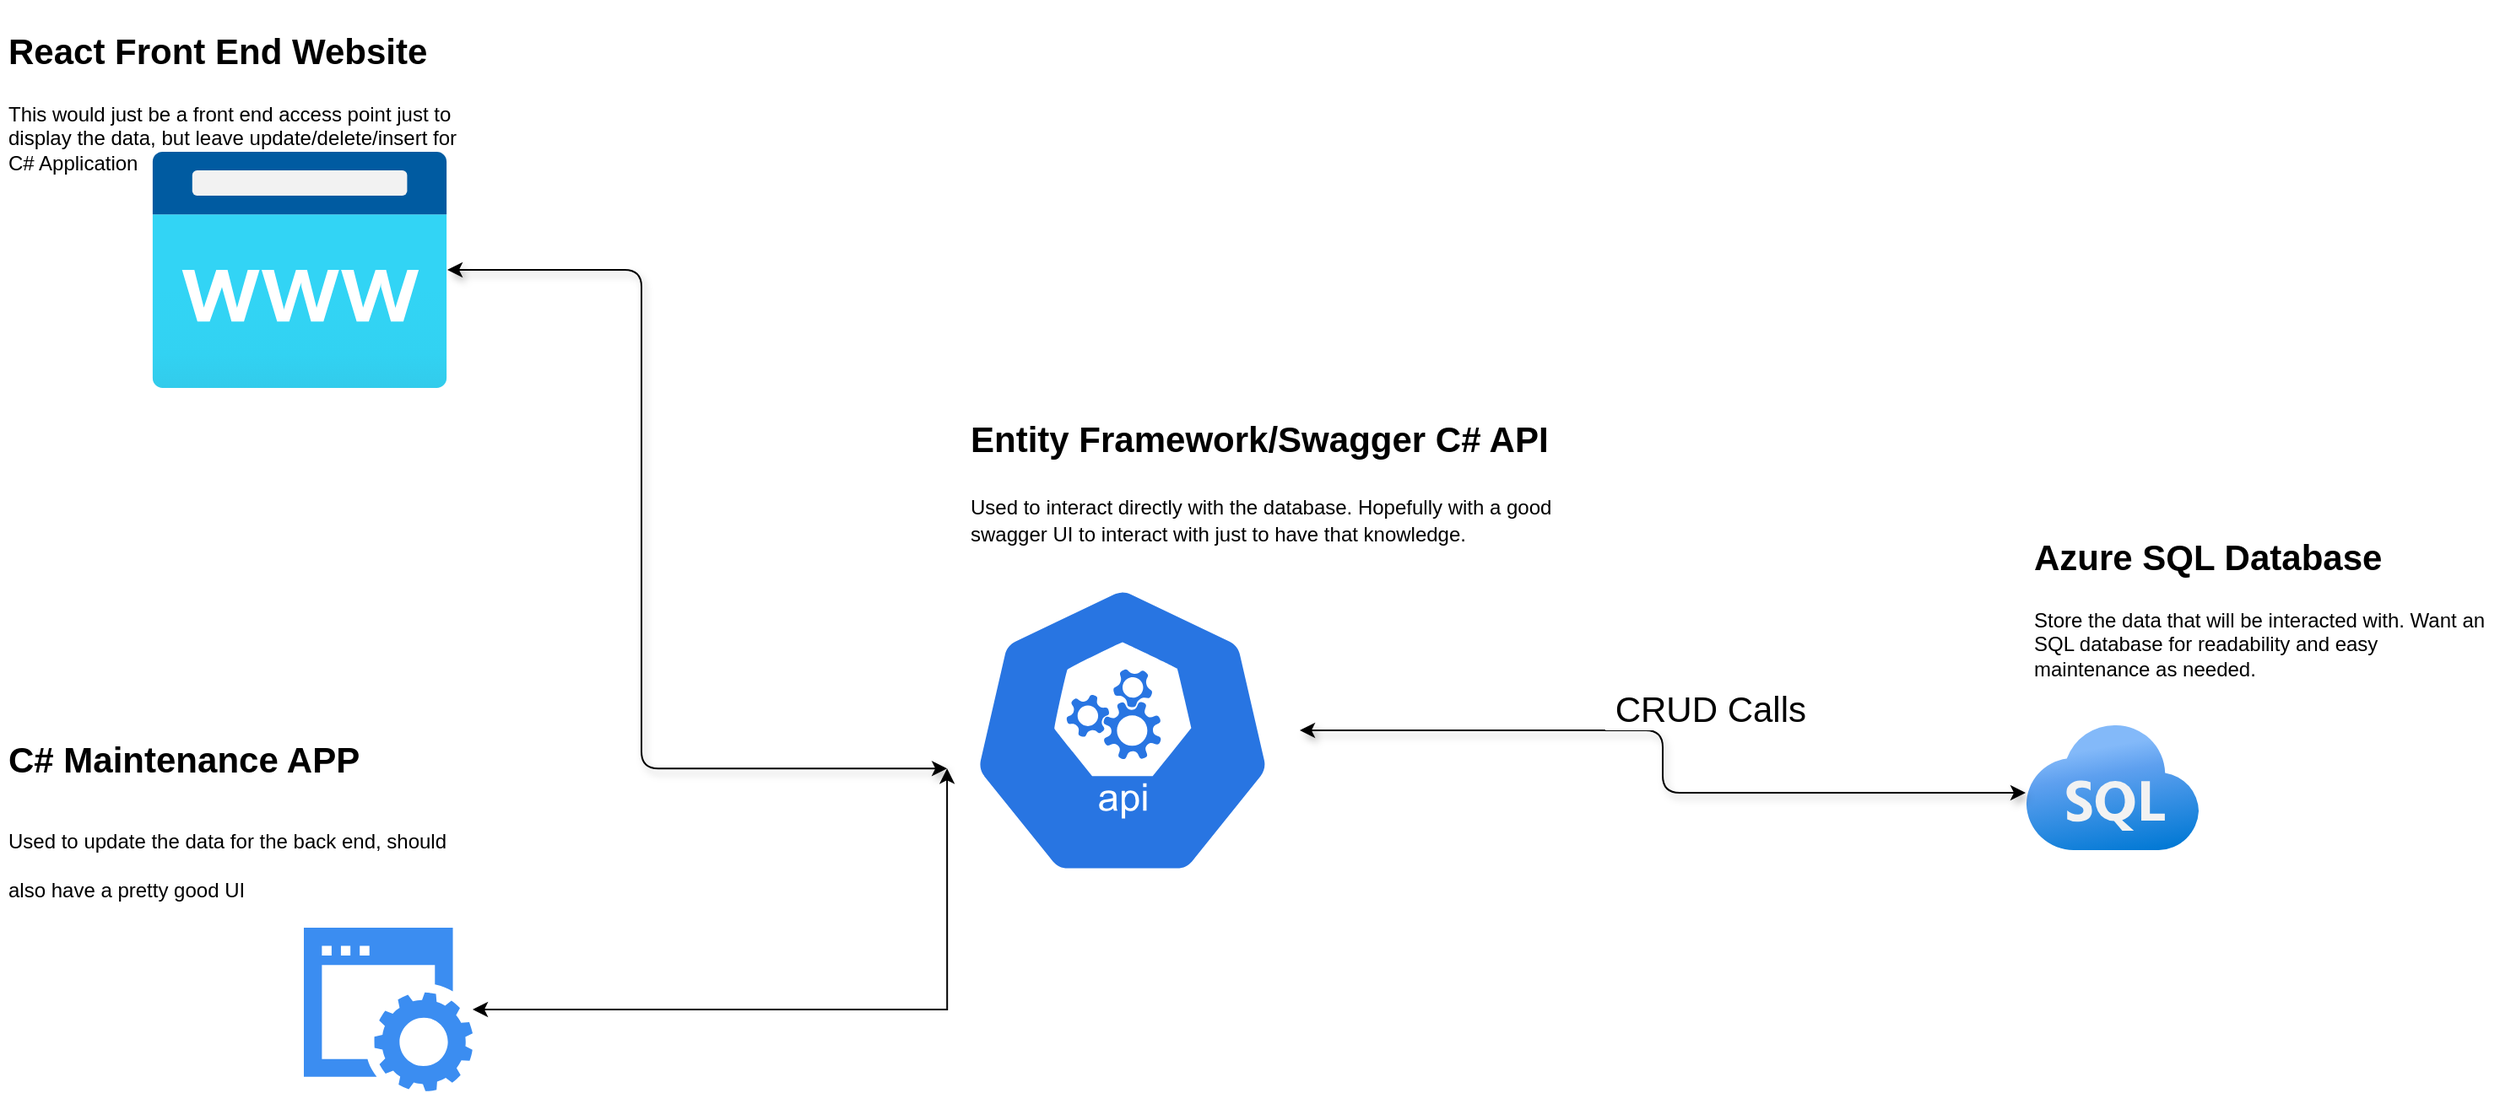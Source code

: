 <mxfile compressed="true">
    <diagram name="Overall Design" id="P6o2AylapWrktUBH8-Cs">
        <mxGraphModel dx="1980" dy="792" grid="1" gridSize="10" guides="1" tooltips="1" connect="1" arrows="1" fold="1" page="1" pageScale="1" pageWidth="850" pageHeight="1100" math="0" shadow="0">
            <root>
                <mxCell id="0"/>
                <mxCell id="1" parent="0"/>
                <mxCell id="zg9DQOE80Z0EGd7Dg1Hg-2" value="&lt;h1&gt;&lt;font style=&quot;font-size: 21px;&quot;&gt;React Front End Website&lt;/font&gt;&lt;/h1&gt;&lt;p&gt;This would just be a front end access point just to display the data, but leave update/delete/insert for C# Application&lt;/p&gt;" style="text;html=1;strokeColor=none;fillColor=none;spacing=5;spacingTop=-20;whiteSpace=wrap;overflow=hidden;rounded=0;" parent="1" vertex="1">
                    <mxGeometry x="-840" y="40" width="280" height="120" as="geometry"/>
                </mxCell>
                <mxCell id="zg9DQOE80Z0EGd7Dg1Hg-4" value="&lt;h1&gt;&lt;font style=&quot;font-size: 21px;&quot;&gt;Azure SQL Database&lt;/font&gt;&lt;/h1&gt;&lt;p&gt;Store the data that will be interacted with. Want an SQL database for readability and easy maintenance as needed.&amp;nbsp;&lt;/p&gt;" style="text;html=1;strokeColor=none;fillColor=none;spacing=5;spacingTop=-20;whiteSpace=wrap;overflow=hidden;rounded=0;" parent="1" vertex="1">
                    <mxGeometry x="360" y="340" width="280" height="120" as="geometry"/>
                </mxCell>
                <mxCell id="zg9DQOE80Z0EGd7Dg1Hg-5" value="" style="aspect=fixed;html=1;points=[];align=center;image;fontSize=12;image=img/lib/azure2/databases/Azure_SQL.svg;" parent="1" vertex="1">
                    <mxGeometry x="360" y="460" width="102.96" height="74" as="geometry"/>
                </mxCell>
                <mxCell id="zg9DQOE80Z0EGd7Dg1Hg-11" style="edgeStyle=orthogonalEdgeStyle;orthogonalLoop=1;jettySize=auto;html=1;entryX=0.005;entryY=0.63;entryDx=0;entryDy=0;fontSize=21;entryPerimeter=0;rounded=1;shadow=1;startArrow=classic;startFill=1;" parent="1" source="zg9DQOE80Z0EGd7Dg1Hg-6" target="zg9DQOE80Z0EGd7Dg1Hg-10" edge="1">
                    <mxGeometry relative="1" as="geometry">
                        <Array as="points">
                            <mxPoint x="-460" y="190"/>
                            <mxPoint x="-460" y="486"/>
                        </Array>
                    </mxGeometry>
                </mxCell>
                <mxCell id="zg9DQOE80Z0EGd7Dg1Hg-6" value="" style="aspect=fixed;html=1;points=[];align=center;image;fontSize=12;image=img/lib/azure2/app_services/App_Service_Domains.svg;" parent="1" vertex="1">
                    <mxGeometry x="-750" y="120" width="175" height="140" as="geometry"/>
                </mxCell>
                <mxCell id="zg9DQOE80Z0EGd7Dg1Hg-12" style="edgeStyle=orthogonalEdgeStyle;rounded=0;orthogonalLoop=1;jettySize=auto;html=1;entryX=0.005;entryY=0.63;entryDx=0;entryDy=0;entryPerimeter=0;fontSize=21;startArrow=classic;startFill=1;" parent="1" source="zg9DQOE80Z0EGd7Dg1Hg-7" target="zg9DQOE80Z0EGd7Dg1Hg-10" edge="1">
                    <mxGeometry relative="1" as="geometry"/>
                </mxCell>
                <mxCell id="zg9DQOE80Z0EGd7Dg1Hg-7" value="" style="sketch=0;html=1;aspect=fixed;strokeColor=none;shadow=0;align=center;verticalAlign=top;fillColor=#3B8DF1;shape=mxgraph.gcp2.website" parent="1" vertex="1">
                    <mxGeometry x="-660" y="580" width="100" height="97" as="geometry"/>
                </mxCell>
                <mxCell id="zg9DQOE80Z0EGd7Dg1Hg-8" value="&lt;h1&gt;&lt;span style=&quot;background-color: initial; font-size: 21px;&quot;&gt;C# Maintenance APP&lt;/span&gt;&lt;/h1&gt;&lt;h1&gt;&lt;span style=&quot;background-color: initial; font-size: 12px; font-weight: normal;&quot;&gt;Used to update the data for the back end, should also have a pretty good UI&amp;nbsp;&lt;/span&gt;&lt;br&gt;&lt;/h1&gt;" style="text;html=1;strokeColor=none;fillColor=none;spacing=5;spacingTop=-20;whiteSpace=wrap;overflow=hidden;rounded=0;" parent="1" vertex="1">
                    <mxGeometry x="-840" y="460" width="280" height="120" as="geometry"/>
                </mxCell>
                <mxCell id="zg9DQOE80Z0EGd7Dg1Hg-9" value="&lt;h1&gt;&lt;span style=&quot;font-size: 21px;&quot;&gt;Entity Framework/Swagger C# API&lt;/span&gt;&lt;/h1&gt;&lt;h1 style=&quot;line-height: 50%;&quot;&gt;&lt;span style=&quot;font-size: 12px; font-weight: 400;&quot;&gt;Used to interact directly with the database. Hopefully with a good swagger UI to interact with just to have that knowledge.&lt;/span&gt;&lt;/h1&gt;" style="text;html=1;strokeColor=none;fillColor=none;spacing=5;spacingTop=-20;whiteSpace=wrap;overflow=hidden;rounded=0;" parent="1" vertex="1">
                    <mxGeometry x="-270" y="270" width="390" height="150" as="geometry"/>
                </mxCell>
                <mxCell id="zg9DQOE80Z0EGd7Dg1Hg-13" value="&amp;nbsp;CRUD Calls" style="edgeStyle=orthogonalEdgeStyle;rounded=1;orthogonalLoop=1;jettySize=auto;html=1;entryX=0;entryY=0.541;entryDx=0;entryDy=0;entryPerimeter=0;shadow=1;fontSize=21;startArrow=classic;startFill=1;" parent="1" source="zg9DQOE80Z0EGd7Dg1Hg-10" target="zg9DQOE80Z0EGd7Dg1Hg-5" edge="1">
                    <mxGeometry x="-0.079" y="28" relative="1" as="geometry">
                        <mxPoint x="-3" y="-13" as="offset"/>
                    </mxGeometry>
                </mxCell>
                <mxCell id="zg9DQOE80Z0EGd7Dg1Hg-10" value="" style="sketch=0;html=1;dashed=0;whitespace=wrap;fillColor=#2875E2;strokeColor=#ffffff;points=[[0.005,0.63,0],[0.1,0.2,0],[0.9,0.2,0],[0.5,0,0],[0.995,0.63,0],[0.72,0.99,0],[0.5,1,0],[0.28,0.99,0]];verticalLabelPosition=bottom;align=center;verticalAlign=top;shape=mxgraph.kubernetes.icon;prIcon=api;fontSize=21;" parent="1" vertex="1">
                    <mxGeometry x="-280" y="376" width="210" height="174" as="geometry"/>
                </mxCell>
            </root>
        </mxGraphModel>
    </diagram>
    <diagram id="8npML3hVAjMzka1DyOfE" name="Database">
        <mxGraphModel dx="1130" dy="792" grid="1" gridSize="10" guides="1" tooltips="1" connect="1" arrows="1" fold="1" page="1" pageScale="1" pageWidth="850" pageHeight="1100" math="0" shadow="0">
            <root>
                <mxCell id="0"/>
                <mxCell id="1" parent="0"/>
                <mxCell id="pa1m92kxCxBLFFSq1UXe-1" value="Money_Making_Methods" style="shape=table;startSize=30;container=1;collapsible=1;childLayout=tableLayout;fixedRows=1;rowLines=0;fontStyle=1;align=center;resizeLast=1;" vertex="1" parent="1">
                    <mxGeometry x="180" y="60" width="330" height="270" as="geometry"/>
                </mxCell>
                <mxCell id="pa1m92kxCxBLFFSq1UXe-2" value="" style="shape=tableRow;horizontal=0;startSize=0;swimlaneHead=0;swimlaneBody=0;fillColor=none;collapsible=0;dropTarget=0;points=[[0,0.5],[1,0.5]];portConstraint=eastwest;top=0;left=0;right=0;bottom=1;" vertex="1" parent="pa1m92kxCxBLFFSq1UXe-1">
                    <mxGeometry y="30" width="330" height="30" as="geometry"/>
                </mxCell>
                <mxCell id="pa1m92kxCxBLFFSq1UXe-3" value="PK" style="shape=partialRectangle;connectable=0;fillColor=none;top=0;left=0;bottom=0;right=0;fontStyle=1;overflow=hidden;" vertex="1" parent="pa1m92kxCxBLFFSq1UXe-2">
                    <mxGeometry width="30" height="30" as="geometry">
                        <mxRectangle width="30" height="30" as="alternateBounds"/>
                    </mxGeometry>
                </mxCell>
                <mxCell id="pa1m92kxCxBLFFSq1UXe-4" value="method_id GUID not null" style="shape=partialRectangle;connectable=0;fillColor=none;top=0;left=0;bottom=0;right=0;align=left;spacingLeft=6;fontStyle=1;overflow=hidden;" vertex="1" parent="pa1m92kxCxBLFFSq1UXe-2">
                    <mxGeometry x="30" width="300" height="30" as="geometry">
                        <mxRectangle width="300" height="30" as="alternateBounds"/>
                    </mxGeometry>
                </mxCell>
                <mxCell id="pa1m92kxCxBLFFSq1UXe-58" style="shape=tableRow;horizontal=0;startSize=0;swimlaneHead=0;swimlaneBody=0;fillColor=none;collapsible=0;dropTarget=0;points=[[0,0.5],[1,0.5]];portConstraint=eastwest;top=0;left=0;right=0;bottom=1;" vertex="1" parent="pa1m92kxCxBLFFSq1UXe-1">
                    <mxGeometry y="60" width="330" height="30" as="geometry"/>
                </mxCell>
                <mxCell id="pa1m92kxCxBLFFSq1UXe-59" value="FK" style="shape=partialRectangle;connectable=0;fillColor=none;top=0;left=0;bottom=0;right=0;fontStyle=1;overflow=hidden;" vertex="1" parent="pa1m92kxCxBLFFSq1UXe-58">
                    <mxGeometry width="30" height="30" as="geometry">
                        <mxRectangle width="30" height="30" as="alternateBounds"/>
                    </mxGeometry>
                </mxCell>
                <mxCell id="pa1m92kxCxBLFFSq1UXe-60" value="intensity int not null" style="shape=partialRectangle;connectable=0;fillColor=none;top=0;left=0;bottom=0;right=0;align=left;spacingLeft=6;fontStyle=1;overflow=hidden;" vertex="1" parent="pa1m92kxCxBLFFSq1UXe-58">
                    <mxGeometry x="30" width="300" height="30" as="geometry">
                        <mxRectangle width="300" height="30" as="alternateBounds"/>
                    </mxGeometry>
                </mxCell>
                <mxCell id="pa1m92kxCxBLFFSq1UXe-8" value="" style="shape=tableRow;horizontal=0;startSize=0;swimlaneHead=0;swimlaneBody=0;fillColor=none;collapsible=0;dropTarget=0;points=[[0,0.5],[1,0.5]];portConstraint=eastwest;top=0;left=0;right=0;bottom=0;swimlaneLine=1;" vertex="1" parent="pa1m92kxCxBLFFSq1UXe-1">
                    <mxGeometry y="90" width="330" height="30" as="geometry"/>
                </mxCell>
                <mxCell id="pa1m92kxCxBLFFSq1UXe-9" value="" style="shape=partialRectangle;connectable=0;fillColor=none;top=0;left=0;bottom=0;right=0;editable=1;overflow=hidden;" vertex="1" parent="pa1m92kxCxBLFFSq1UXe-8">
                    <mxGeometry width="30" height="30" as="geometry">
                        <mxRectangle width="30" height="30" as="alternateBounds"/>
                    </mxGeometry>
                </mxCell>
                <mxCell id="pa1m92kxCxBLFFSq1UXe-10" value="method char(150) not null" style="shape=partialRectangle;connectable=0;fillColor=none;top=0;left=0;bottom=0;right=0;align=left;spacingLeft=6;overflow=hidden;shadow=0;" vertex="1" parent="pa1m92kxCxBLFFSq1UXe-8">
                    <mxGeometry x="30" width="300" height="30" as="geometry">
                        <mxRectangle width="300" height="30" as="alternateBounds"/>
                    </mxGeometry>
                </mxCell>
                <mxCell id="pa1m92kxCxBLFFSq1UXe-11" value="" style="shape=tableRow;horizontal=0;startSize=0;swimlaneHead=0;swimlaneBody=0;fillColor=none;collapsible=0;dropTarget=0;points=[[0,0.5],[1,0.5]];portConstraint=eastwest;top=0;left=0;right=0;bottom=0;" vertex="1" parent="pa1m92kxCxBLFFSq1UXe-1">
                    <mxGeometry y="120" width="330" height="30" as="geometry"/>
                </mxCell>
                <mxCell id="pa1m92kxCxBLFFSq1UXe-12" value="" style="shape=partialRectangle;connectable=0;fillColor=none;top=0;left=0;bottom=0;right=0;editable=1;overflow=hidden;" vertex="1" parent="pa1m92kxCxBLFFSq1UXe-11">
                    <mxGeometry width="30" height="30" as="geometry">
                        <mxRectangle width="30" height="30" as="alternateBounds"/>
                    </mxGeometry>
                </mxCell>
                <mxCell id="pa1m92kxCxBLFFSq1UXe-13" value="hourly_profit bigint(255)" style="shape=partialRectangle;connectable=0;fillColor=none;top=0;left=0;bottom=0;right=0;align=left;spacingLeft=6;overflow=hidden;" vertex="1" parent="pa1m92kxCxBLFFSq1UXe-11">
                    <mxGeometry x="30" width="300" height="30" as="geometry">
                        <mxRectangle width="300" height="30" as="alternateBounds"/>
                    </mxGeometry>
                </mxCell>
                <mxCell id="pa1m92kxCxBLFFSq1UXe-14" style="shape=tableRow;horizontal=0;startSize=0;swimlaneHead=0;swimlaneBody=0;fillColor=none;collapsible=0;dropTarget=0;points=[[0,0.5],[1,0.5]];portConstraint=eastwest;top=0;left=0;right=0;bottom=0;" vertex="1" parent="pa1m92kxCxBLFFSq1UXe-1">
                    <mxGeometry y="150" width="330" height="30" as="geometry"/>
                </mxCell>
                <mxCell id="pa1m92kxCxBLFFSq1UXe-15" style="shape=partialRectangle;connectable=0;fillColor=none;top=0;left=0;bottom=0;right=0;editable=1;overflow=hidden;" vertex="1" parent="pa1m92kxCxBLFFSq1UXe-14">
                    <mxGeometry width="30" height="30" as="geometry">
                        <mxRectangle width="30" height="30" as="alternateBounds"/>
                    </mxGeometry>
                </mxCell>
                <mxCell id="pa1m92kxCxBLFFSq1UXe-16" value="skill_or_area char(150) " style="shape=partialRectangle;connectable=0;fillColor=none;top=0;left=0;bottom=0;right=0;align=left;spacingLeft=6;overflow=hidden;" vertex="1" parent="pa1m92kxCxBLFFSq1UXe-14">
                    <mxGeometry x="30" width="300" height="30" as="geometry">
                        <mxRectangle width="300" height="30" as="alternateBounds"/>
                    </mxGeometry>
                </mxCell>
                <mxCell id="pa1m92kxCxBLFFSq1UXe-17" style="shape=tableRow;horizontal=0;startSize=0;swimlaneHead=0;swimlaneBody=0;fillColor=none;collapsible=0;dropTarget=0;points=[[0,0.5],[1,0.5]];portConstraint=eastwest;top=0;left=0;right=0;bottom=0;" vertex="1" parent="pa1m92kxCxBLFFSq1UXe-1">
                    <mxGeometry y="180" width="330" height="30" as="geometry"/>
                </mxCell>
                <mxCell id="pa1m92kxCxBLFFSq1UXe-18" style="shape=partialRectangle;connectable=0;fillColor=none;top=0;left=0;bottom=0;right=0;editable=1;overflow=hidden;" vertex="1" parent="pa1m92kxCxBLFFSq1UXe-17">
                    <mxGeometry width="30" height="30" as="geometry">
                        <mxRectangle width="30" height="30" as="alternateBounds"/>
                    </mxGeometry>
                </mxCell>
                <mxCell id="pa1m92kxCxBLFFSq1UXe-19" value="video_link char(2048)" style="shape=partialRectangle;connectable=0;fillColor=none;top=0;left=0;bottom=0;right=0;align=left;spacingLeft=6;overflow=hidden;" vertex="1" parent="pa1m92kxCxBLFFSq1UXe-17">
                    <mxGeometry x="30" width="300" height="30" as="geometry">
                        <mxRectangle width="300" height="30" as="alternateBounds"/>
                    </mxGeometry>
                </mxCell>
                <mxCell id="pa1m92kxCxBLFFSq1UXe-20" style="shape=tableRow;horizontal=0;startSize=0;swimlaneHead=0;swimlaneBody=0;fillColor=none;collapsible=0;dropTarget=0;points=[[0,0.5],[1,0.5]];portConstraint=eastwest;top=0;left=0;right=0;bottom=0;" vertex="1" parent="pa1m92kxCxBLFFSq1UXe-1">
                    <mxGeometry y="210" width="330" height="30" as="geometry"/>
                </mxCell>
                <mxCell id="pa1m92kxCxBLFFSq1UXe-21" style="shape=partialRectangle;connectable=0;fillColor=none;top=0;left=0;bottom=0;right=0;editable=1;overflow=hidden;" vertex="1" parent="pa1m92kxCxBLFFSq1UXe-20">
                    <mxGeometry width="30" height="30" as="geometry">
                        <mxRectangle width="30" height="30" as="alternateBounds"/>
                    </mxGeometry>
                </mxCell>
                <mxCell id="pa1m92kxCxBLFFSq1UXe-22" value="notes char(2000)" style="shape=partialRectangle;connectable=0;fillColor=none;top=0;left=0;bottom=0;right=0;align=left;spacingLeft=6;overflow=hidden;" vertex="1" parent="pa1m92kxCxBLFFSq1UXe-20">
                    <mxGeometry x="30" width="300" height="30" as="geometry">
                        <mxRectangle width="300" height="30" as="alternateBounds"/>
                    </mxGeometry>
                </mxCell>
                <mxCell id="pa1m92kxCxBLFFSq1UXe-23" style="shape=tableRow;horizontal=0;startSize=0;swimlaneHead=0;swimlaneBody=0;fillColor=none;collapsible=0;dropTarget=0;points=[[0,0.5],[1,0.5]];portConstraint=eastwest;top=0;left=0;right=0;bottom=0;" vertex="1" parent="pa1m92kxCxBLFFSq1UXe-1">
                    <mxGeometry y="240" width="330" height="30" as="geometry"/>
                </mxCell>
                <mxCell id="pa1m92kxCxBLFFSq1UXe-24" style="shape=partialRectangle;connectable=0;fillColor=none;top=0;left=0;bottom=0;right=0;editable=1;overflow=hidden;" vertex="1" parent="pa1m92kxCxBLFFSq1UXe-23">
                    <mxGeometry width="30" height="30" as="geometry">
                        <mxRectangle width="30" height="30" as="alternateBounds"/>
                    </mxGeometry>
                </mxCell>
                <mxCell id="pa1m92kxCxBLFFSq1UXe-25" value="created_datetime datetime" style="shape=partialRectangle;connectable=0;fillColor=none;top=0;left=0;bottom=0;right=0;align=left;spacingLeft=6;overflow=hidden;" vertex="1" parent="pa1m92kxCxBLFFSq1UXe-23">
                    <mxGeometry x="30" width="300" height="30" as="geometry">
                        <mxRectangle width="300" height="30" as="alternateBounds"/>
                    </mxGeometry>
                </mxCell>
                <mxCell id="pa1m92kxCxBLFFSq1UXe-64" value="Intensity" style="shape=table;startSize=30;container=1;collapsible=1;childLayout=tableLayout;fixedRows=1;rowLines=0;fontStyle=1;align=center;resizeLast=1;shadow=0;sketch=0;" vertex="1" parent="1">
                    <mxGeometry x="560" y="60" width="180" height="150" as="geometry"/>
                </mxCell>
                <mxCell id="pa1m92kxCxBLFFSq1UXe-65" value="" style="shape=tableRow;horizontal=0;startSize=0;swimlaneHead=0;swimlaneBody=0;fillColor=none;collapsible=0;dropTarget=0;points=[[0,0.5],[1,0.5]];portConstraint=eastwest;top=0;left=0;right=0;bottom=1;shadow=0;sketch=0;" vertex="1" parent="pa1m92kxCxBLFFSq1UXe-64">
                    <mxGeometry y="30" width="180" height="30" as="geometry"/>
                </mxCell>
                <mxCell id="pa1m92kxCxBLFFSq1UXe-66" value="PK" style="shape=partialRectangle;connectable=0;fillColor=none;top=0;left=0;bottom=0;right=0;fontStyle=1;overflow=hidden;shadow=0;sketch=0;" vertex="1" parent="pa1m92kxCxBLFFSq1UXe-65">
                    <mxGeometry width="30" height="30" as="geometry">
                        <mxRectangle width="30" height="30" as="alternateBounds"/>
                    </mxGeometry>
                </mxCell>
                <mxCell id="pa1m92kxCxBLFFSq1UXe-67" value="intensity int not null" style="shape=partialRectangle;connectable=0;fillColor=none;top=0;left=0;bottom=0;right=0;align=left;spacingLeft=6;fontStyle=5;overflow=hidden;shadow=0;sketch=0;" vertex="1" parent="pa1m92kxCxBLFFSq1UXe-65">
                    <mxGeometry x="30" width="150" height="30" as="geometry">
                        <mxRectangle width="150" height="30" as="alternateBounds"/>
                    </mxGeometry>
                </mxCell>
                <mxCell id="pa1m92kxCxBLFFSq1UXe-68" value="" style="shape=tableRow;horizontal=0;startSize=0;swimlaneHead=0;swimlaneBody=0;fillColor=none;collapsible=0;dropTarget=0;points=[[0,0.5],[1,0.5]];portConstraint=eastwest;top=0;left=0;right=0;bottom=0;shadow=0;sketch=0;" vertex="1" parent="pa1m92kxCxBLFFSq1UXe-64">
                    <mxGeometry y="60" width="180" height="30" as="geometry"/>
                </mxCell>
                <mxCell id="pa1m92kxCxBLFFSq1UXe-69" value="" style="shape=partialRectangle;connectable=0;fillColor=none;top=0;left=0;bottom=0;right=0;editable=1;overflow=hidden;shadow=0;sketch=0;" vertex="1" parent="pa1m92kxCxBLFFSq1UXe-68">
                    <mxGeometry width="30" height="30" as="geometry">
                        <mxRectangle width="30" height="30" as="alternateBounds"/>
                    </mxGeometry>
                </mxCell>
                <mxCell id="pa1m92kxCxBLFFSq1UXe-70" value="Short Description" style="shape=partialRectangle;connectable=0;fillColor=none;top=0;left=0;bottom=0;right=0;align=left;spacingLeft=6;overflow=hidden;shadow=0;sketch=0;" vertex="1" parent="pa1m92kxCxBLFFSq1UXe-68">
                    <mxGeometry x="30" width="150" height="30" as="geometry">
                        <mxRectangle width="150" height="30" as="alternateBounds"/>
                    </mxGeometry>
                </mxCell>
                <mxCell id="pa1m92kxCxBLFFSq1UXe-71" value="" style="shape=tableRow;horizontal=0;startSize=0;swimlaneHead=0;swimlaneBody=0;fillColor=none;collapsible=0;dropTarget=0;points=[[0,0.5],[1,0.5]];portConstraint=eastwest;top=0;left=0;right=0;bottom=0;shadow=0;sketch=0;" vertex="1" parent="pa1m92kxCxBLFFSq1UXe-64">
                    <mxGeometry y="90" width="180" height="30" as="geometry"/>
                </mxCell>
                <mxCell id="pa1m92kxCxBLFFSq1UXe-72" value="" style="shape=partialRectangle;connectable=0;fillColor=none;top=0;left=0;bottom=0;right=0;editable=1;overflow=hidden;shadow=0;sketch=0;" vertex="1" parent="pa1m92kxCxBLFFSq1UXe-71">
                    <mxGeometry width="30" height="30" as="geometry">
                        <mxRectangle width="30" height="30" as="alternateBounds"/>
                    </mxGeometry>
                </mxCell>
                <mxCell id="pa1m92kxCxBLFFSq1UXe-73" value="Long Description" style="shape=partialRectangle;connectable=0;fillColor=none;top=0;left=0;bottom=0;right=0;align=left;spacingLeft=6;overflow=hidden;shadow=0;sketch=0;" vertex="1" parent="pa1m92kxCxBLFFSq1UXe-71">
                    <mxGeometry x="30" width="150" height="30" as="geometry">
                        <mxRectangle width="150" height="30" as="alternateBounds"/>
                    </mxGeometry>
                </mxCell>
                <mxCell id="pa1m92kxCxBLFFSq1UXe-74" value="" style="shape=tableRow;horizontal=0;startSize=0;swimlaneHead=0;swimlaneBody=0;fillColor=none;collapsible=0;dropTarget=0;points=[[0,0.5],[1,0.5]];portConstraint=eastwest;top=0;left=0;right=0;bottom=0;shadow=0;sketch=0;" vertex="1" parent="pa1m92kxCxBLFFSq1UXe-64">
                    <mxGeometry y="120" width="180" height="30" as="geometry"/>
                </mxCell>
                <mxCell id="pa1m92kxCxBLFFSq1UXe-75" value="" style="shape=partialRectangle;connectable=0;fillColor=none;top=0;left=0;bottom=0;right=0;editable=1;overflow=hidden;shadow=0;sketch=0;" vertex="1" parent="pa1m92kxCxBLFFSq1UXe-74">
                    <mxGeometry width="30" height="30" as="geometry">
                        <mxRectangle width="30" height="30" as="alternateBounds"/>
                    </mxGeometry>
                </mxCell>
                <mxCell id="pa1m92kxCxBLFFSq1UXe-76" value="Row 3" style="shape=partialRectangle;connectable=0;fillColor=none;top=0;left=0;bottom=0;right=0;align=left;spacingLeft=6;overflow=hidden;shadow=0;sketch=0;" vertex="1" parent="pa1m92kxCxBLFFSq1UXe-74">
                    <mxGeometry x="30" width="150" height="30" as="geometry">
                        <mxRectangle width="150" height="30" as="alternateBounds"/>
                    </mxGeometry>
                </mxCell>
            </root>
        </mxGraphModel>
    </diagram>
</mxfile>